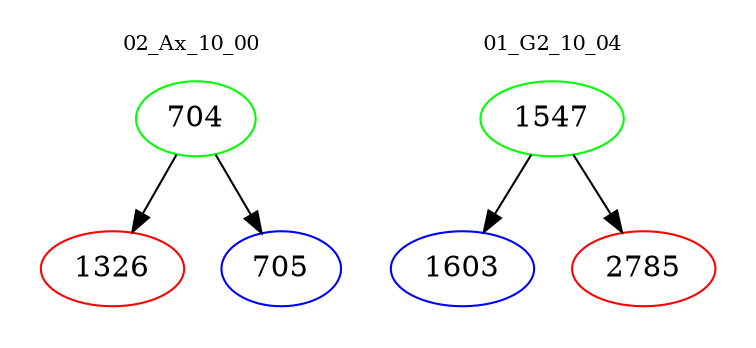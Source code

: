 digraph{
subgraph cluster_0 {
color = white
label = "02_Ax_10_00";
fontsize=10;
T0_704 [label="704", color="green"]
T0_704 -> T0_1326 [color="black"]
T0_1326 [label="1326", color="red"]
T0_704 -> T0_705 [color="black"]
T0_705 [label="705", color="blue"]
}
subgraph cluster_1 {
color = white
label = "01_G2_10_04";
fontsize=10;
T1_1547 [label="1547", color="green"]
T1_1547 -> T1_1603 [color="black"]
T1_1603 [label="1603", color="blue"]
T1_1547 -> T1_2785 [color="black"]
T1_2785 [label="2785", color="red"]
}
}
